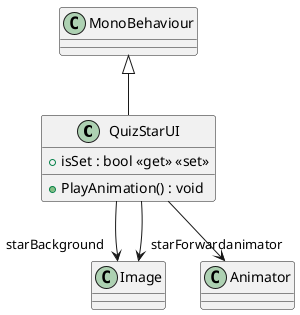 @startuml
class QuizStarUI {
    + isSet : bool <<get>> <<set>>
    + PlayAnimation() : void
}
MonoBehaviour <|-- QuizStarUI
QuizStarUI --> "starBackground" Image
QuizStarUI --> "starForward" Image
QuizStarUI --> "animator" Animator
@enduml
